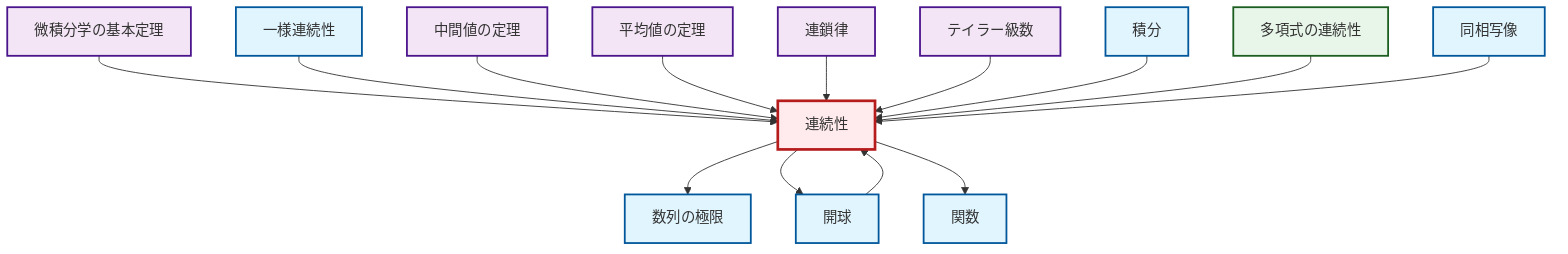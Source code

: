 graph TD
    classDef definition fill:#e1f5fe,stroke:#01579b,stroke-width:2px
    classDef theorem fill:#f3e5f5,stroke:#4a148c,stroke-width:2px
    classDef axiom fill:#fff3e0,stroke:#e65100,stroke-width:2px
    classDef example fill:#e8f5e9,stroke:#1b5e20,stroke-width:2px
    classDef current fill:#ffebee,stroke:#b71c1c,stroke-width:3px
    ex-polynomial-continuity["多項式の連続性"]:::example
    def-integral["積分"]:::definition
    def-uniform-continuity["一様連続性"]:::definition
    def-function["関数"]:::definition
    thm-fundamental-calculus["微積分学の基本定理"]:::theorem
    thm-taylor-series["テイラー級数"]:::theorem
    def-open-ball["開球"]:::definition
    thm-intermediate-value["中間値の定理"]:::theorem
    def-limit["数列の極限"]:::definition
    thm-mean-value["平均値の定理"]:::theorem
    def-continuity["連続性"]:::definition
    def-homeomorphism["同相写像"]:::definition
    thm-chain-rule["連鎖律"]:::theorem
    def-continuity --> def-limit
    thm-fundamental-calculus --> def-continuity
    def-continuity --> def-open-ball
    def-uniform-continuity --> def-continuity
    thm-intermediate-value --> def-continuity
    def-open-ball --> def-continuity
    thm-mean-value --> def-continuity
    def-continuity --> def-function
    thm-chain-rule --> def-continuity
    thm-taylor-series --> def-continuity
    def-integral --> def-continuity
    ex-polynomial-continuity --> def-continuity
    def-homeomorphism --> def-continuity
    class def-continuity current